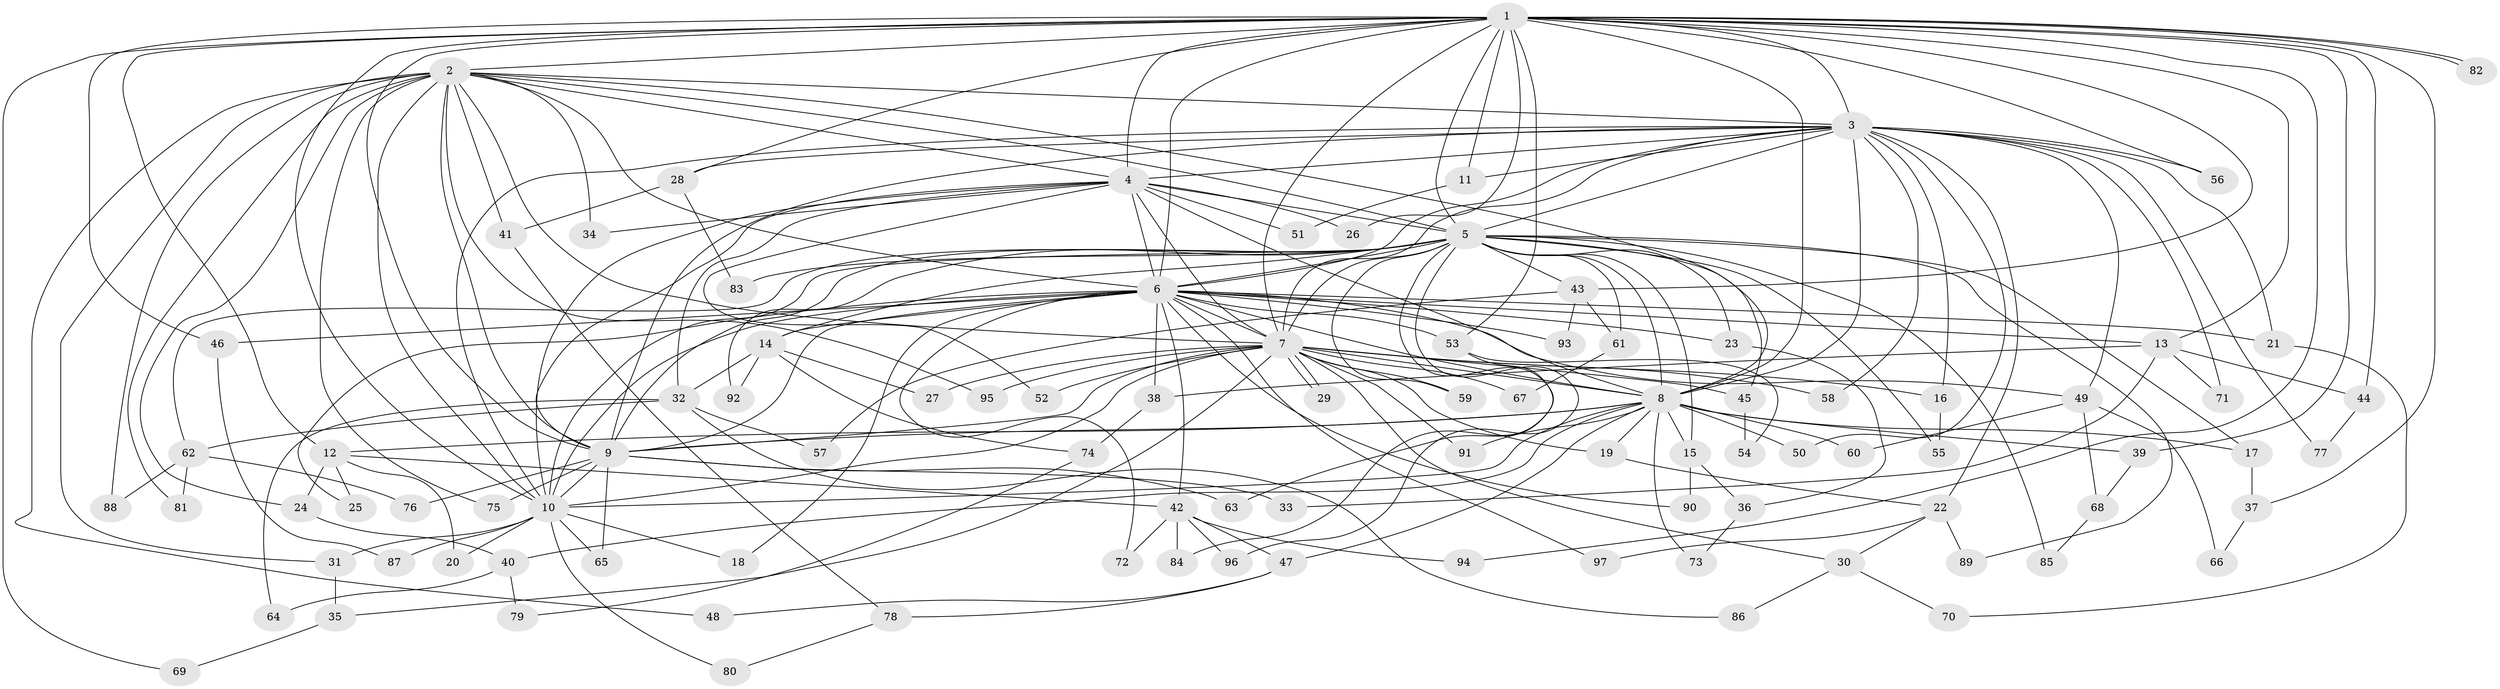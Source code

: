 // Generated by graph-tools (version 1.1) at 2025/34/03/09/25 02:34:50]
// undirected, 97 vertices, 219 edges
graph export_dot {
graph [start="1"]
  node [color=gray90,style=filled];
  1;
  2;
  3;
  4;
  5;
  6;
  7;
  8;
  9;
  10;
  11;
  12;
  13;
  14;
  15;
  16;
  17;
  18;
  19;
  20;
  21;
  22;
  23;
  24;
  25;
  26;
  27;
  28;
  29;
  30;
  31;
  32;
  33;
  34;
  35;
  36;
  37;
  38;
  39;
  40;
  41;
  42;
  43;
  44;
  45;
  46;
  47;
  48;
  49;
  50;
  51;
  52;
  53;
  54;
  55;
  56;
  57;
  58;
  59;
  60;
  61;
  62;
  63;
  64;
  65;
  66;
  67;
  68;
  69;
  70;
  71;
  72;
  73;
  74;
  75;
  76;
  77;
  78;
  79;
  80;
  81;
  82;
  83;
  84;
  85;
  86;
  87;
  88;
  89;
  90;
  91;
  92;
  93;
  94;
  95;
  96;
  97;
  1 -- 2;
  1 -- 3;
  1 -- 4;
  1 -- 5;
  1 -- 6;
  1 -- 7;
  1 -- 8;
  1 -- 9;
  1 -- 10;
  1 -- 11;
  1 -- 12;
  1 -- 13;
  1 -- 26;
  1 -- 28;
  1 -- 37;
  1 -- 39;
  1 -- 43;
  1 -- 44;
  1 -- 46;
  1 -- 53;
  1 -- 56;
  1 -- 69;
  1 -- 82;
  1 -- 82;
  1 -- 94;
  2 -- 3;
  2 -- 4;
  2 -- 5;
  2 -- 6;
  2 -- 7;
  2 -- 8;
  2 -- 9;
  2 -- 10;
  2 -- 24;
  2 -- 31;
  2 -- 34;
  2 -- 41;
  2 -- 48;
  2 -- 75;
  2 -- 81;
  2 -- 88;
  2 -- 95;
  3 -- 4;
  3 -- 5;
  3 -- 6;
  3 -- 7;
  3 -- 8;
  3 -- 9;
  3 -- 10;
  3 -- 11;
  3 -- 16;
  3 -- 21;
  3 -- 22;
  3 -- 28;
  3 -- 49;
  3 -- 50;
  3 -- 56;
  3 -- 58;
  3 -- 71;
  3 -- 77;
  4 -- 5;
  4 -- 6;
  4 -- 7;
  4 -- 8;
  4 -- 9;
  4 -- 10;
  4 -- 26;
  4 -- 32;
  4 -- 34;
  4 -- 51;
  4 -- 52;
  5 -- 6;
  5 -- 7;
  5 -- 8;
  5 -- 9;
  5 -- 10;
  5 -- 14;
  5 -- 15;
  5 -- 17;
  5 -- 23;
  5 -- 43;
  5 -- 45;
  5 -- 55;
  5 -- 59;
  5 -- 61;
  5 -- 62;
  5 -- 83;
  5 -- 84;
  5 -- 85;
  5 -- 89;
  5 -- 92;
  5 -- 96;
  6 -- 7;
  6 -- 8;
  6 -- 9;
  6 -- 10;
  6 -- 13;
  6 -- 14;
  6 -- 18;
  6 -- 21;
  6 -- 23;
  6 -- 25;
  6 -- 38;
  6 -- 42;
  6 -- 46;
  6 -- 49;
  6 -- 53;
  6 -- 72;
  6 -- 90;
  6 -- 93;
  6 -- 97;
  7 -- 8;
  7 -- 9;
  7 -- 10;
  7 -- 16;
  7 -- 19;
  7 -- 27;
  7 -- 29;
  7 -- 29;
  7 -- 30;
  7 -- 35;
  7 -- 45;
  7 -- 52;
  7 -- 58;
  7 -- 59;
  7 -- 67;
  7 -- 91;
  7 -- 95;
  8 -- 9;
  8 -- 10;
  8 -- 12;
  8 -- 15;
  8 -- 17;
  8 -- 19;
  8 -- 39;
  8 -- 40;
  8 -- 47;
  8 -- 50;
  8 -- 60;
  8 -- 73;
  8 -- 91;
  9 -- 10;
  9 -- 33;
  9 -- 63;
  9 -- 65;
  9 -- 75;
  9 -- 76;
  10 -- 18;
  10 -- 20;
  10 -- 31;
  10 -- 65;
  10 -- 80;
  10 -- 87;
  11 -- 51;
  12 -- 20;
  12 -- 24;
  12 -- 25;
  12 -- 42;
  13 -- 33;
  13 -- 38;
  13 -- 44;
  13 -- 71;
  14 -- 27;
  14 -- 32;
  14 -- 74;
  14 -- 92;
  15 -- 36;
  15 -- 90;
  16 -- 55;
  17 -- 37;
  19 -- 22;
  21 -- 70;
  22 -- 30;
  22 -- 89;
  22 -- 97;
  23 -- 36;
  24 -- 40;
  28 -- 41;
  28 -- 83;
  30 -- 70;
  30 -- 86;
  31 -- 35;
  32 -- 57;
  32 -- 62;
  32 -- 64;
  32 -- 86;
  35 -- 69;
  36 -- 73;
  37 -- 66;
  38 -- 74;
  39 -- 68;
  40 -- 64;
  40 -- 79;
  41 -- 78;
  42 -- 47;
  42 -- 72;
  42 -- 84;
  42 -- 94;
  42 -- 96;
  43 -- 57;
  43 -- 61;
  43 -- 93;
  44 -- 77;
  45 -- 54;
  46 -- 87;
  47 -- 48;
  47 -- 78;
  49 -- 60;
  49 -- 66;
  49 -- 68;
  53 -- 54;
  53 -- 63;
  61 -- 67;
  62 -- 76;
  62 -- 81;
  62 -- 88;
  68 -- 85;
  74 -- 79;
  78 -- 80;
}
